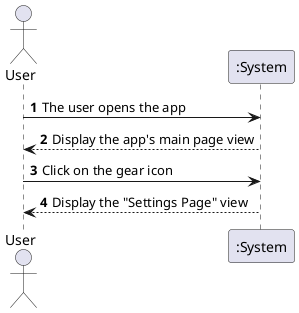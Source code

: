 @startuml
'https://plantuml.com/sequence-diagram

autonumber

actor "User" as user
participant ":System" as sys

user -> sys: The user opens the app
user <-- sys: Display the app's main page view

user -> sys: Click on the gear icon
user <-- sys: Display the "Settings Page" view
@enduml